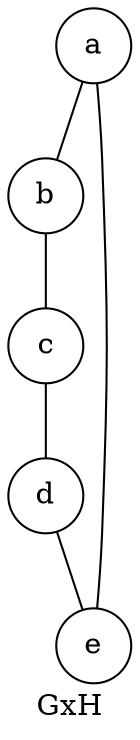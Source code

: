 graph GH {
    overlap=false
    splines=true
    node [shape=circle]
    label="GxH"

    a -- b -- c -- d -- e -- a
}

